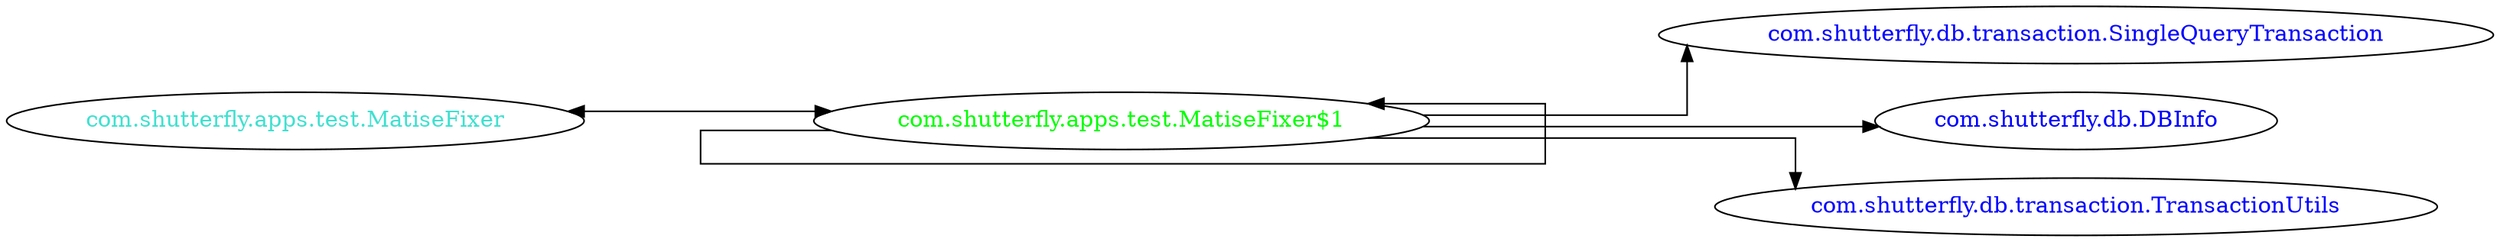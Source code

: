 digraph dependencyGraph {
 concentrate=true;
 ranksep="2.0";
 rankdir="LR"; 
 splines="ortho";
"com.shutterfly.apps.test.MatiseFixer$1" [fontcolor="red"];
"com.shutterfly.db.transaction.SingleQueryTransaction" [ fontcolor="blue" ];
"com.shutterfly.apps.test.MatiseFixer$1"->"com.shutterfly.db.transaction.SingleQueryTransaction";
"com.shutterfly.db.DBInfo" [ fontcolor="blue" ];
"com.shutterfly.apps.test.MatiseFixer$1"->"com.shutterfly.db.DBInfo";
"com.shutterfly.db.transaction.TransactionUtils" [ fontcolor="blue" ];
"com.shutterfly.apps.test.MatiseFixer$1"->"com.shutterfly.db.transaction.TransactionUtils";
"com.shutterfly.apps.test.MatiseFixer$1" [ fontcolor="green" ];
"com.shutterfly.apps.test.MatiseFixer$1"->"com.shutterfly.apps.test.MatiseFixer$1";
"com.shutterfly.apps.test.MatiseFixer" [ fontcolor="turquoise" ];
"com.shutterfly.apps.test.MatiseFixer"->"com.shutterfly.apps.test.MatiseFixer$1" [dir=both];
}
